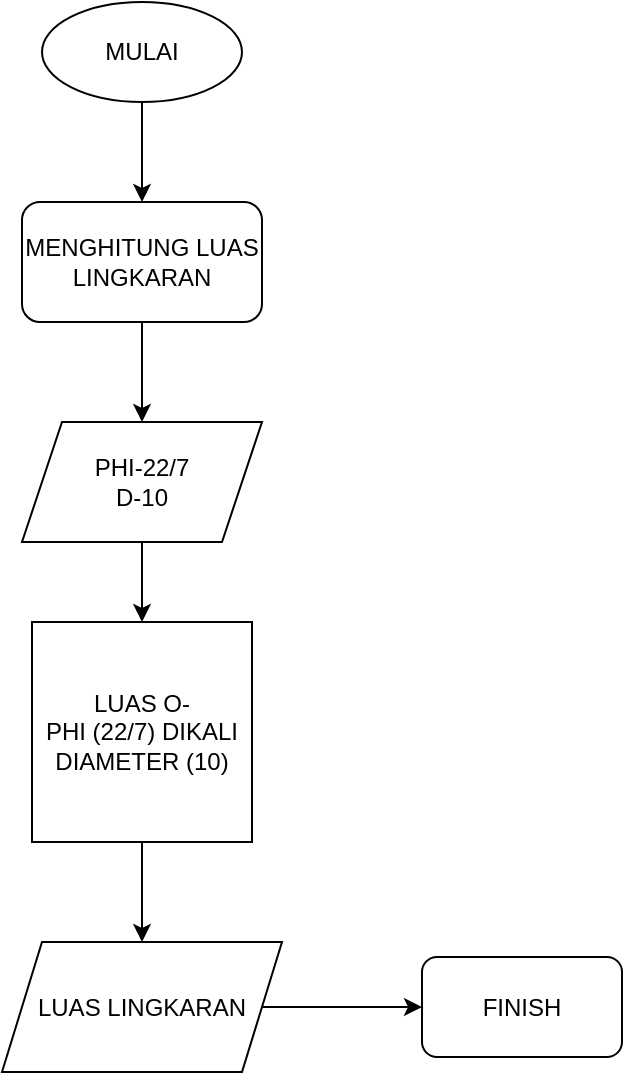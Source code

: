 <mxfile version="22.0.4" type="github">
  <diagram name="Side-1" id="YqM034RE26dWIak89PvD">
    <mxGraphModel dx="794" dy="422" grid="1" gridSize="10" guides="1" tooltips="1" connect="1" arrows="1" fold="1" page="1" pageScale="1" pageWidth="850" pageHeight="1100" math="0" shadow="0">
      <root>
        <mxCell id="0" />
        <mxCell id="1" parent="0" />
        <mxCell id="ETWHJJIB3NmQDuu7pa1D-9" value="" style="edgeStyle=orthogonalEdgeStyle;rounded=0;orthogonalLoop=1;jettySize=auto;html=1;" edge="1" parent="1" source="ETWHJJIB3NmQDuu7pa1D-1" target="ETWHJJIB3NmQDuu7pa1D-2">
          <mxGeometry relative="1" as="geometry" />
        </mxCell>
        <mxCell id="ETWHJJIB3NmQDuu7pa1D-1" value="MULAI" style="ellipse;whiteSpace=wrap;html=1;" vertex="1" parent="1">
          <mxGeometry x="290" y="40" width="100" height="50" as="geometry" />
        </mxCell>
        <mxCell id="ETWHJJIB3NmQDuu7pa1D-10" value="" style="edgeStyle=orthogonalEdgeStyle;rounded=0;orthogonalLoop=1;jettySize=auto;html=1;" edge="1" parent="1" source="ETWHJJIB3NmQDuu7pa1D-2" target="ETWHJJIB3NmQDuu7pa1D-4">
          <mxGeometry relative="1" as="geometry" />
        </mxCell>
        <mxCell id="ETWHJJIB3NmQDuu7pa1D-2" value="MENGHITUNG LUAS LINGKARAN" style="rounded=1;whiteSpace=wrap;html=1;" vertex="1" parent="1">
          <mxGeometry x="280" y="140" width="120" height="60" as="geometry" />
        </mxCell>
        <mxCell id="ETWHJJIB3NmQDuu7pa1D-11" value="" style="edgeStyle=orthogonalEdgeStyle;rounded=0;orthogonalLoop=1;jettySize=auto;html=1;" edge="1" parent="1" source="ETWHJJIB3NmQDuu7pa1D-4" target="ETWHJJIB3NmQDuu7pa1D-6">
          <mxGeometry relative="1" as="geometry" />
        </mxCell>
        <mxCell id="ETWHJJIB3NmQDuu7pa1D-4" value="PHI-22/7&lt;br&gt;D-10" style="shape=parallelogram;perimeter=parallelogramPerimeter;whiteSpace=wrap;html=1;fixedSize=1;" vertex="1" parent="1">
          <mxGeometry x="280" y="250" width="120" height="60" as="geometry" />
        </mxCell>
        <mxCell id="ETWHJJIB3NmQDuu7pa1D-13" value="" style="edgeStyle=orthogonalEdgeStyle;rounded=0;orthogonalLoop=1;jettySize=auto;html=1;" edge="1" parent="1" source="ETWHJJIB3NmQDuu7pa1D-5" target="ETWHJJIB3NmQDuu7pa1D-8">
          <mxGeometry relative="1" as="geometry" />
        </mxCell>
        <mxCell id="ETWHJJIB3NmQDuu7pa1D-5" value="LUAS LINGKARAN " style="shape=parallelogram;perimeter=parallelogramPerimeter;whiteSpace=wrap;html=1;fixedSize=1;" vertex="1" parent="1">
          <mxGeometry x="270" y="510" width="140" height="65" as="geometry" />
        </mxCell>
        <mxCell id="ETWHJJIB3NmQDuu7pa1D-12" value="" style="edgeStyle=orthogonalEdgeStyle;rounded=0;orthogonalLoop=1;jettySize=auto;html=1;" edge="1" parent="1" source="ETWHJJIB3NmQDuu7pa1D-6" target="ETWHJJIB3NmQDuu7pa1D-5">
          <mxGeometry relative="1" as="geometry" />
        </mxCell>
        <mxCell id="ETWHJJIB3NmQDuu7pa1D-6" value="LUAS O-&lt;br&gt;&lt;div&gt;PHI (22/7) DIKALI DIAMETER (10)&lt;br&gt;&lt;/div&gt;" style="whiteSpace=wrap;html=1;aspect=fixed;" vertex="1" parent="1">
          <mxGeometry x="285" y="350" width="110" height="110" as="geometry" />
        </mxCell>
        <mxCell id="ETWHJJIB3NmQDuu7pa1D-8" value="FINISH" style="rounded=1;whiteSpace=wrap;html=1;" vertex="1" parent="1">
          <mxGeometry x="480" y="517.5" width="100" height="50" as="geometry" />
        </mxCell>
      </root>
    </mxGraphModel>
  </diagram>
</mxfile>
